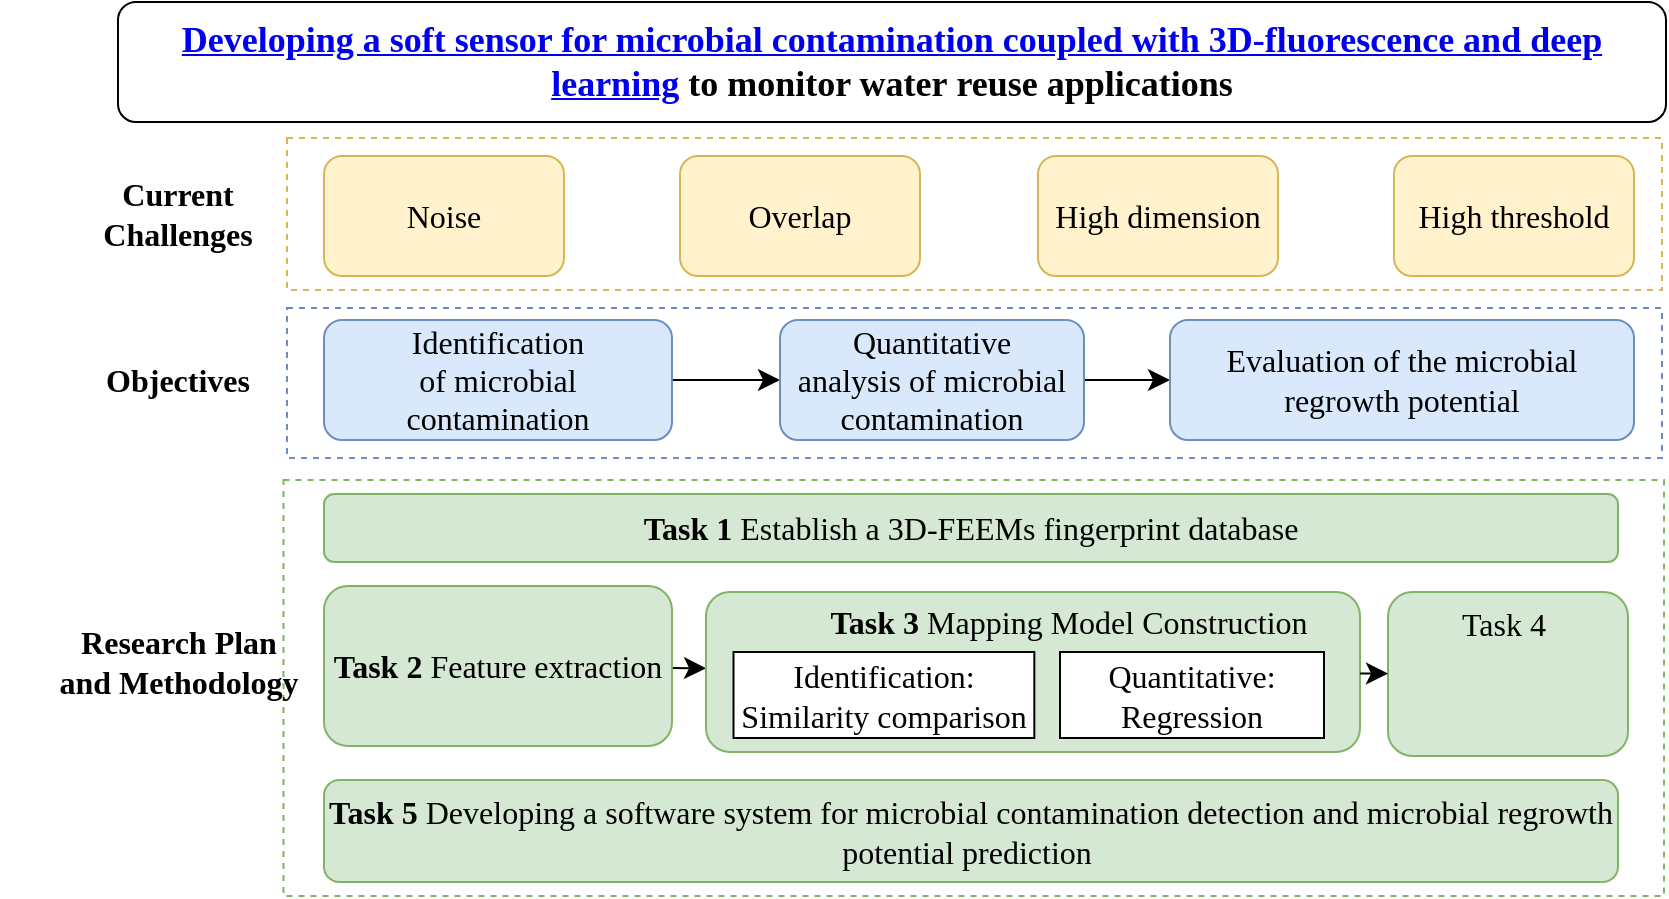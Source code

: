 <mxfile version="23.0.2" type="github">
  <diagram name="第 1 页" id="z8eI_ewDGcZsHXTTSjY8">
    <mxGraphModel dx="1450" dy="1007" grid="0" gridSize="10" guides="1" tooltips="1" connect="1" arrows="1" fold="1" page="0" pageScale="1" pageWidth="827" pageHeight="1169" math="0" shadow="0">
      <root>
        <mxCell id="0" />
        <mxCell id="1" parent="0" />
        <mxCell id="Wu0rOCcyRxzjaYJ3d4_N-25" value="" style="rounded=0;whiteSpace=wrap;html=1;fontSize=16;fillStyle=zigzag-line;fillColor=none;dashed=1;strokeColor=#D6B656;strokeWidth=1;" vertex="1" parent="1">
          <mxGeometry x="-105.5" y="19" width="687.5" height="76" as="geometry" />
        </mxCell>
        <mxCell id="Wu0rOCcyRxzjaYJ3d4_N-26" value="" style="rounded=0;whiteSpace=wrap;html=1;fontSize=16;fillStyle=zigzag-line;fillColor=none;dashed=1;strokeColor=#6C8EBF;strokeWidth=1;fontFamily=Times New Roman;" vertex="1" parent="1">
          <mxGeometry x="-105.5" y="104" width="687.5" height="75" as="geometry" />
        </mxCell>
        <mxCell id="Wu0rOCcyRxzjaYJ3d4_N-27" value="" style="rounded=0;whiteSpace=wrap;html=1;fontSize=16;fillStyle=zigzag-line;fillColor=none;dashed=1;strokeColor=#82B366;strokeWidth=1;fontFamily=Times New Roman;" vertex="1" parent="1">
          <mxGeometry x="-107.25" y="190" width="690.25" height="208" as="geometry" />
        </mxCell>
        <mxCell id="Wu0rOCcyRxzjaYJ3d4_N-1" value="Noise" style="rounded=1;whiteSpace=wrap;html=1;fontSize=16;fillColor=#fff2cc;strokeColor=#d6b656;fontFamily=Times New Roman;" vertex="1" parent="1">
          <mxGeometry x="-87" y="28" width="120" height="60" as="geometry" />
        </mxCell>
        <mxCell id="Wu0rOCcyRxzjaYJ3d4_N-2" value="Current&lt;br&gt;Challenges" style="text;html=1;strokeColor=none;fillColor=none;align=center;verticalAlign=middle;whiteSpace=wrap;rounded=0;fontSize=16;fontStyle=1;fontFamily=Times New Roman;" vertex="1" parent="1">
          <mxGeometry x="-190" y="42" width="60" height="30" as="geometry" />
        </mxCell>
        <mxCell id="Wu0rOCcyRxzjaYJ3d4_N-3" value="Objectives" style="text;html=1;strokeColor=none;fillColor=none;align=center;verticalAlign=middle;whiteSpace=wrap;rounded=0;fontSize=16;fontStyle=1;fontFamily=Times New Roman;" vertex="1" parent="1">
          <mxGeometry x="-190" y="125" width="60" height="30" as="geometry" />
        </mxCell>
        <mxCell id="Wu0rOCcyRxzjaYJ3d4_N-4" value="Research&amp;nbsp;Plan &lt;br&gt;and Methodology" style="text;html=1;strokeColor=none;fillColor=none;align=center;verticalAlign=middle;whiteSpace=wrap;rounded=0;fontSize=16;fontStyle=1;fontFamily=Times New Roman;" vertex="1" parent="1">
          <mxGeometry x="-248.5" y="266" width="177" height="30" as="geometry" />
        </mxCell>
        <mxCell id="Wu0rOCcyRxzjaYJ3d4_N-5" value="Overlap" style="rounded=1;whiteSpace=wrap;html=1;fontSize=16;fillColor=#fff2cc;strokeColor=#d6b656;fontFamily=Times New Roman;" vertex="1" parent="1">
          <mxGeometry x="91" y="28" width="120" height="60" as="geometry" />
        </mxCell>
        <mxCell id="Wu0rOCcyRxzjaYJ3d4_N-6" value="High dimension" style="rounded=1;whiteSpace=wrap;html=1;fontSize=16;fillColor=#fff2cc;strokeColor=#d6b656;fontFamily=Times New Roman;" vertex="1" parent="1">
          <mxGeometry x="270" y="28" width="120" height="60" as="geometry" />
        </mxCell>
        <mxCell id="Wu0rOCcyRxzjaYJ3d4_N-7" value="High threshold" style="rounded=1;whiteSpace=wrap;html=1;fontSize=16;fillColor=#fff2cc;strokeColor=#d6b656;fontFamily=Times New Roman;" vertex="1" parent="1">
          <mxGeometry x="448" y="28" width="120" height="60" as="geometry" />
        </mxCell>
        <mxCell id="Wu0rOCcyRxzjaYJ3d4_N-12" value="" style="edgeStyle=none;curved=1;rounded=0;orthogonalLoop=1;jettySize=auto;html=1;fontSize=12;startSize=8;endSize=8;fontFamily=Times New Roman;" edge="1" parent="1" source="Wu0rOCcyRxzjaYJ3d4_N-10" target="Wu0rOCcyRxzjaYJ3d4_N-11">
          <mxGeometry relative="1" as="geometry" />
        </mxCell>
        <mxCell id="Wu0rOCcyRxzjaYJ3d4_N-10" value="Identification&lt;br&gt;of microbial contamination" style="rounded=1;whiteSpace=wrap;html=1;fontSize=16;fillColor=#dae8fc;strokeColor=#6c8ebf;fontFamily=Times New Roman;" vertex="1" parent="1">
          <mxGeometry x="-87" y="110" width="174" height="60" as="geometry" />
        </mxCell>
        <mxCell id="Wu0rOCcyRxzjaYJ3d4_N-14" value="" style="edgeStyle=none;curved=1;rounded=0;orthogonalLoop=1;jettySize=auto;html=1;fontSize=12;startSize=8;endSize=8;fontFamily=Times New Roman;" edge="1" parent="1" source="Wu0rOCcyRxzjaYJ3d4_N-11" target="Wu0rOCcyRxzjaYJ3d4_N-13">
          <mxGeometry relative="1" as="geometry" />
        </mxCell>
        <mxCell id="Wu0rOCcyRxzjaYJ3d4_N-11" value="Quantitative&lt;br&gt;analysis of microbial contamination" style="whiteSpace=wrap;html=1;fontSize=16;rounded=1;fillColor=#dae8fc;strokeColor=#6c8ebf;fontFamily=Times New Roman;" vertex="1" parent="1">
          <mxGeometry x="141" y="110" width="152" height="60" as="geometry" />
        </mxCell>
        <mxCell id="Wu0rOCcyRxzjaYJ3d4_N-13" value="Evaluation&amp;nbsp;of the microbial regrowth potential" style="whiteSpace=wrap;html=1;fontSize=16;rounded=1;fillColor=#dae8fc;strokeColor=#6c8ebf;fontFamily=Times New Roman;" vertex="1" parent="1">
          <mxGeometry x="336" y="110" width="232" height="60" as="geometry" />
        </mxCell>
        <mxCell id="Wu0rOCcyRxzjaYJ3d4_N-15" value="&lt;b&gt;Task 1 &lt;/b&gt;Establish&amp;nbsp;a &lt;span style=&quot;font-size: 12pt;&quot; lang=&quot;EN-US&quot;&gt;3D-FEEMs &lt;/span&gt;&lt;span style=&quot;font-size:12.0pt;font-family:&lt;br/&gt;&amp;quot;Times New Roman&amp;quot;,serif;mso-fareast-font-family:PMingLiU;mso-font-kerning:1.0pt;&lt;br/&gt;mso-ansi-language:EN-US;mso-fareast-language:ZH-TW;mso-bidi-language:AR-SA&quot; lang=&quot;EN-US&quot;&gt;fingerprint database&lt;/span&gt;" style="rounded=1;whiteSpace=wrap;html=1;fontSize=16;fillColor=#d5e8d4;strokeColor=#82b366;fontFamily=Times New Roman;" vertex="1" parent="1">
          <mxGeometry x="-87" y="197" width="647" height="34" as="geometry" />
        </mxCell>
        <mxCell id="Wu0rOCcyRxzjaYJ3d4_N-18" value="" style="edgeStyle=none;curved=1;rounded=0;orthogonalLoop=1;jettySize=auto;html=1;fontSize=12;startSize=8;endSize=8;fontFamily=Times New Roman;" edge="1" parent="1" source="Wu0rOCcyRxzjaYJ3d4_N-16" target="Wu0rOCcyRxzjaYJ3d4_N-17">
          <mxGeometry relative="1" as="geometry" />
        </mxCell>
        <mxCell id="Wu0rOCcyRxzjaYJ3d4_N-16" value="&lt;b style=&quot;border-color: var(--border-color);&quot;&gt;Task 2&amp;nbsp;&lt;/b&gt;Feature extraction" style="rounded=1;whiteSpace=wrap;html=1;fontSize=16;verticalAlign=middle;fillColor=#d5e8d4;strokeColor=#82b366;fontFamily=Times New Roman;" vertex="1" parent="1">
          <mxGeometry x="-87" y="243" width="174" height="80" as="geometry" />
        </mxCell>
        <mxCell id="Wu0rOCcyRxzjaYJ3d4_N-24" value="&lt;b&gt;Task 5 &lt;/b&gt;Developing a software system for microbial contamination detection and microbial&amp;nbsp;regrowth potential prediction&amp;nbsp;" style="rounded=1;whiteSpace=wrap;html=1;fontSize=16;fillColor=#d5e8d4;strokeColor=#82b366;fontFamily=Times New Roman;" vertex="1" parent="1">
          <mxGeometry x="-87" y="340" width="647" height="51" as="geometry" />
        </mxCell>
        <mxCell id="Wu0rOCcyRxzjaYJ3d4_N-29" value="&lt;font style=&quot;font-size: 18px;&quot; face=&quot;Times New Roman&quot;&gt;&lt;a style=&quot;border-color: var(--border-color); text-align: left;&quot; name=&quot;OLE_LINK8&quot;&gt;&lt;b style=&quot;border-color: var(--border-color);&quot;&gt;Developing a soft&amp;nbsp;sensor for microbial contamination coupled with 3D-fluorescence and&amp;nbsp;&lt;/b&gt;&lt;/a&gt;&lt;a style=&quot;border-color: var(--border-color); text-align: left;&quot; name=&quot;OLE_LINK13&quot;&gt;&lt;b style=&quot;border-color: var(--border-color);&quot;&gt;deep learning&lt;/b&gt;&lt;/a&gt;&lt;span style=&quot;border-color: var(--border-color); text-align: left;&quot;&gt;&lt;b style=&quot;border-color: var(--border-color);&quot;&gt;&lt;span style=&quot;border-color: var(--border-color);&quot; lang=&quot;EN-US&quot;&gt;&amp;nbsp;&lt;/span&gt;&lt;/b&gt;&lt;/span&gt;&lt;b style=&quot;border-color: var(--border-color); text-align: left;&quot;&gt;&lt;span style=&quot;border-color: var(--border-color);&quot; lang=&quot;EN-US&quot;&gt;to monitor water&amp;nbsp;reuse applications&lt;/span&gt;&lt;/b&gt;&lt;/font&gt;" style="rounded=1;whiteSpace=wrap;html=1;fontSize=16;" vertex="1" parent="1">
          <mxGeometry x="-190" y="-49" width="774" height="60" as="geometry" />
        </mxCell>
        <mxCell id="Wu0rOCcyRxzjaYJ3d4_N-32" value="" style="group" vertex="1" connectable="0" parent="1">
          <mxGeometry x="104" y="246" width="354" height="80" as="geometry" />
        </mxCell>
        <mxCell id="Wu0rOCcyRxzjaYJ3d4_N-17" value="" style="whiteSpace=wrap;html=1;fontSize=16;rounded=1;verticalAlign=top;fillColor=#d5e8d4;strokeColor=#82b366;fontFamily=Times New Roman;" vertex="1" parent="Wu0rOCcyRxzjaYJ3d4_N-32">
          <mxGeometry width="327" height="80" as="geometry" />
        </mxCell>
        <mxCell id="Wu0rOCcyRxzjaYJ3d4_N-20" value="&lt;b style=&quot;border-color: var(--border-color);&quot;&gt;Task 3&amp;nbsp;&lt;/b&gt;Mapping Model Construction" style="text;html=1;strokeColor=none;fillColor=none;align=center;verticalAlign=middle;whiteSpace=wrap;rounded=0;fontSize=16;fontFamily=Times New Roman;" vertex="1" parent="Wu0rOCcyRxzjaYJ3d4_N-32">
          <mxGeometry x="61.446" width="241.197" height="30" as="geometry" />
        </mxCell>
        <mxCell id="Wu0rOCcyRxzjaYJ3d4_N-21" value="Identification: Similarity&amp;nbsp;comparison" style="rounded=0;whiteSpace=wrap;html=1;fontSize=16;fontFamily=Times New Roman;" vertex="1" parent="Wu0rOCcyRxzjaYJ3d4_N-32">
          <mxGeometry x="13.756" y="30" width="150.404" height="43" as="geometry" />
        </mxCell>
        <mxCell id="Wu0rOCcyRxzjaYJ3d4_N-22" value="Quantitative: &lt;br&gt;Regression" style="rounded=0;whiteSpace=wrap;html=1;fontSize=16;fontFamily=Times New Roman;" vertex="1" parent="Wu0rOCcyRxzjaYJ3d4_N-32">
          <mxGeometry x="177" y="30" width="132" height="43" as="geometry" />
        </mxCell>
        <mxCell id="Wu0rOCcyRxzjaYJ3d4_N-33" value="Task 4&amp;nbsp;" style="whiteSpace=wrap;html=1;fontSize=16;fontFamily=Times New Roman;verticalAlign=top;fillColor=#d5e8d4;strokeColor=#82b366;rounded=1;" vertex="1" parent="1">
          <mxGeometry x="445" y="246" width="120" height="82" as="geometry" />
        </mxCell>
        <mxCell id="Wu0rOCcyRxzjaYJ3d4_N-34" value="" style="edgeStyle=none;curved=1;rounded=0;orthogonalLoop=1;jettySize=auto;html=1;fontSize=12;startSize=8;endSize=8;" edge="1" parent="1" source="Wu0rOCcyRxzjaYJ3d4_N-17" target="Wu0rOCcyRxzjaYJ3d4_N-33">
          <mxGeometry relative="1" as="geometry" />
        </mxCell>
      </root>
    </mxGraphModel>
  </diagram>
</mxfile>
